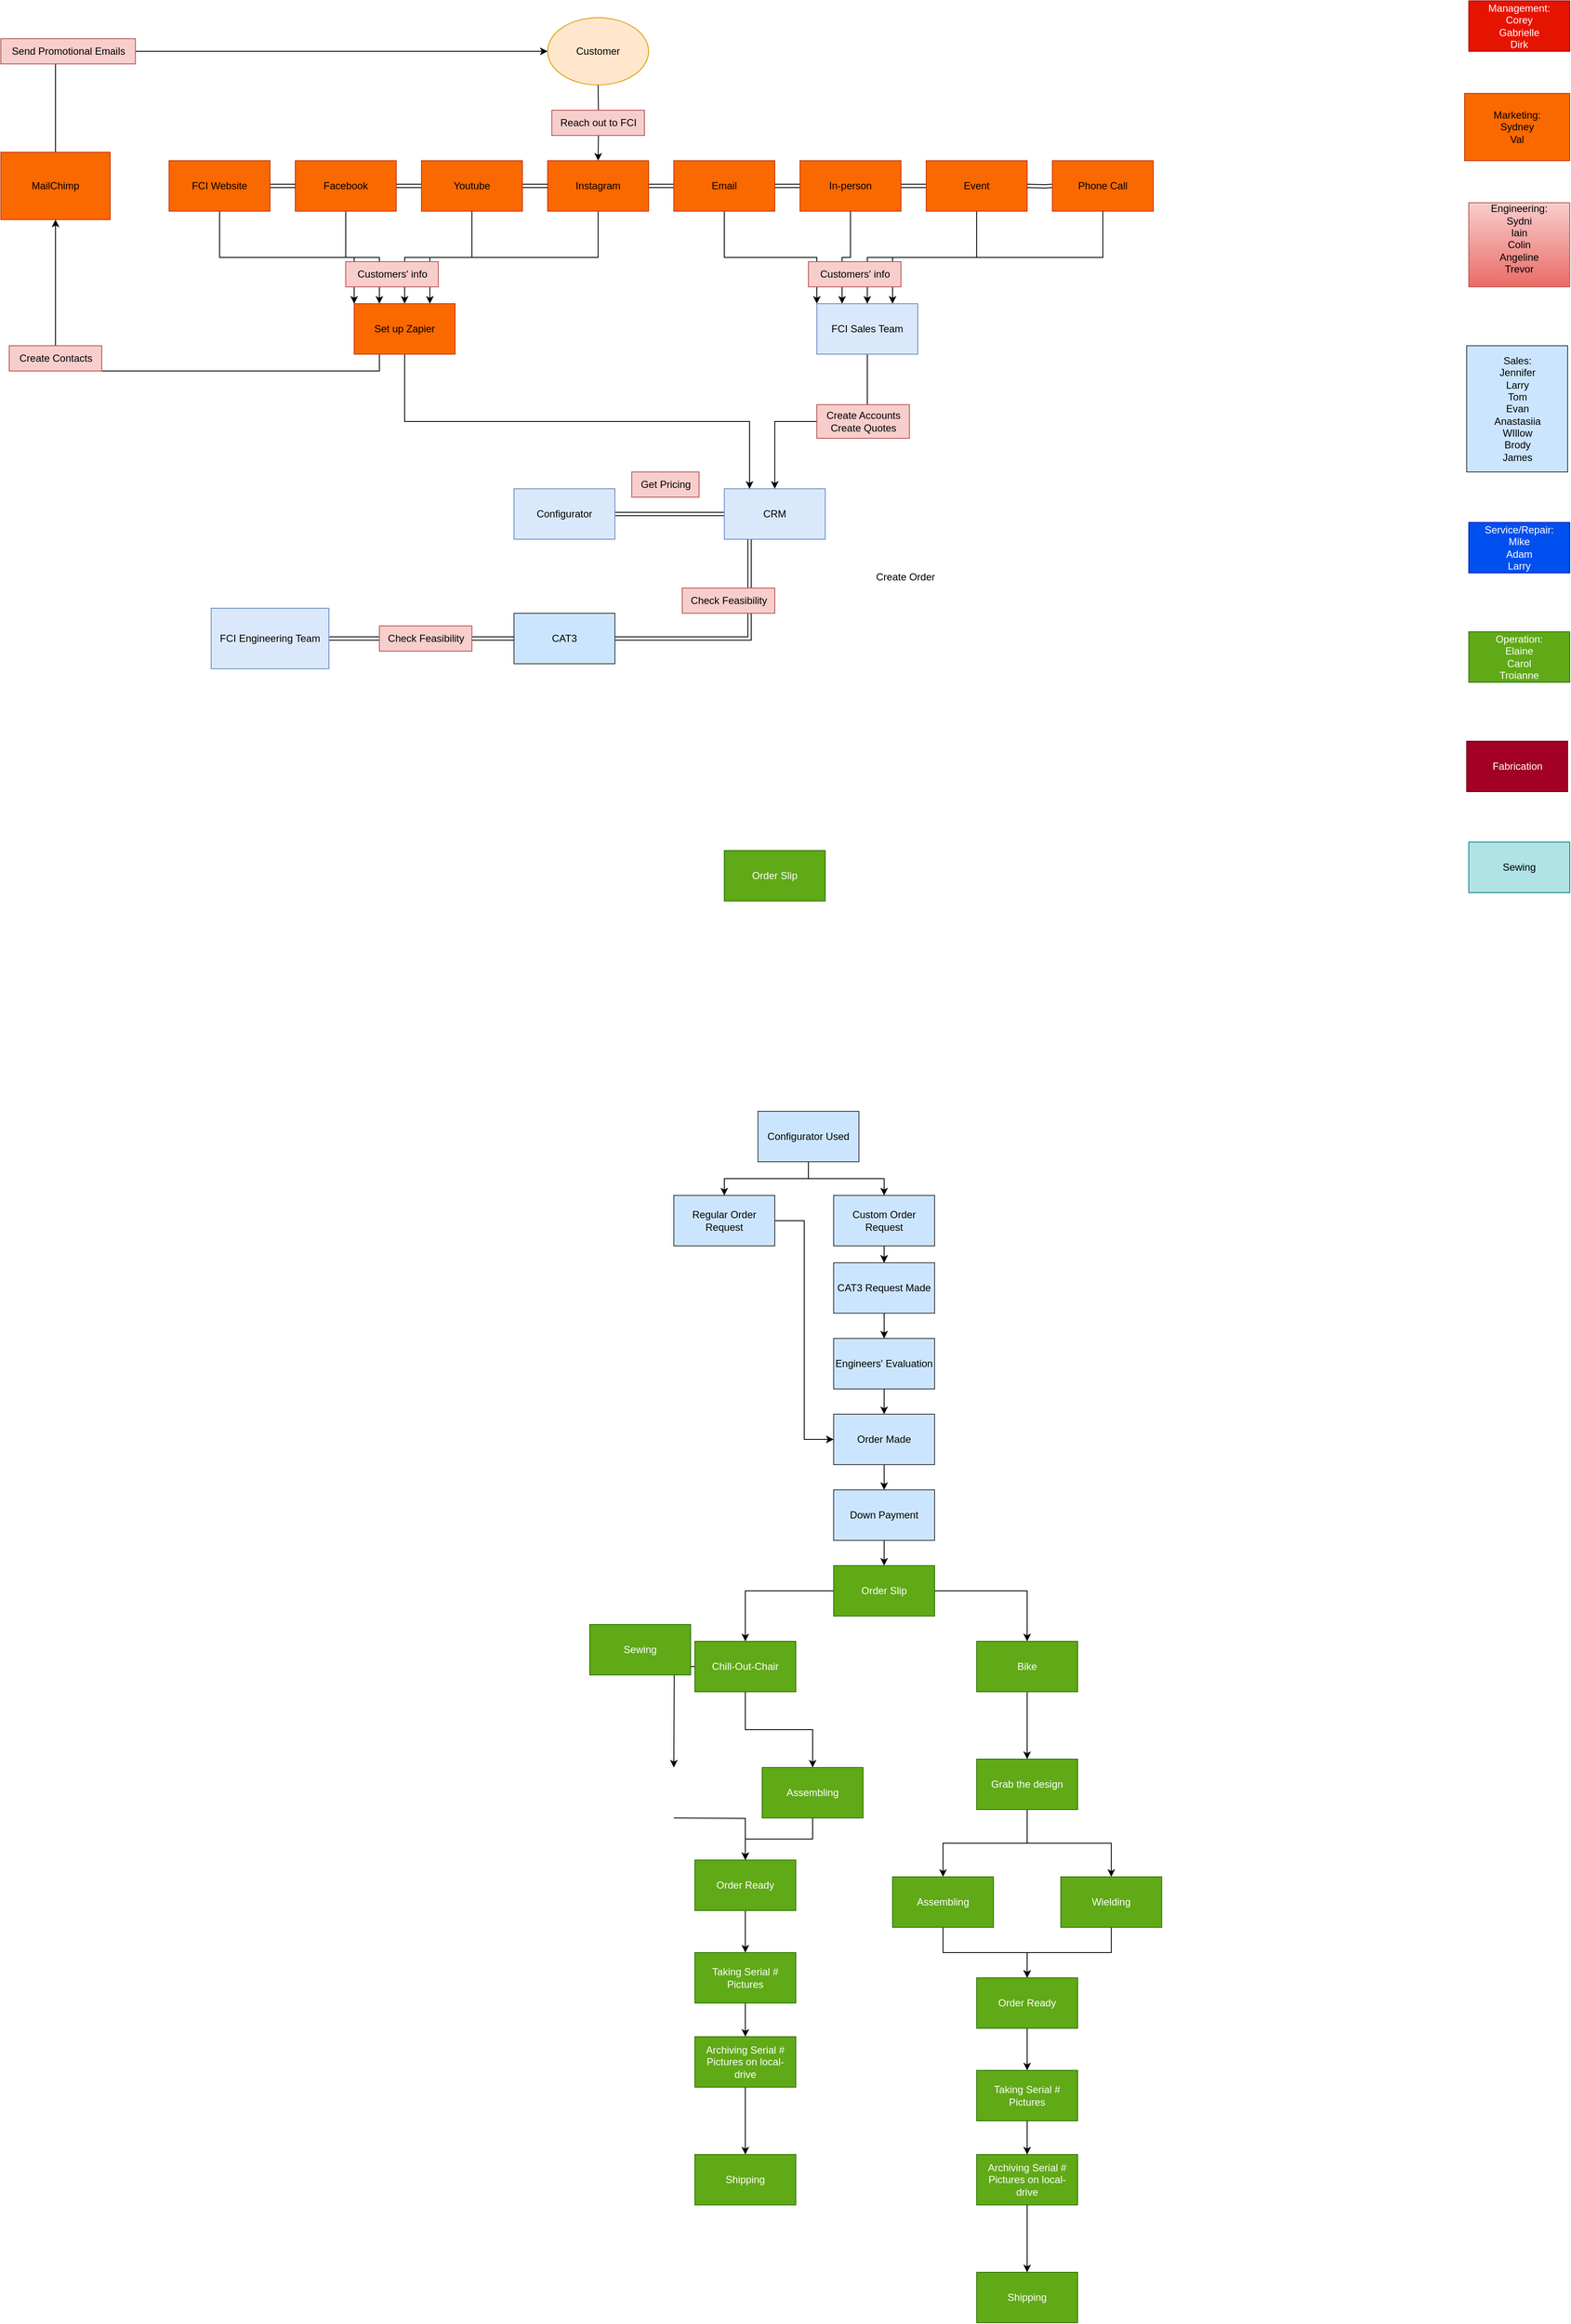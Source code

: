<mxfile version="27.2.0">
  <diagram name="Page-1" id="tJCy387jeLStMwdDVoLm">
    <mxGraphModel dx="2633" dy="2029" grid="1" gridSize="10" guides="1" tooltips="1" connect="1" arrows="1" fold="1" page="1" pageScale="1" pageWidth="850" pageHeight="1100" math="0" shadow="0">
      <root>
        <mxCell id="0" />
        <mxCell id="1" parent="0" />
        <mxCell id="GHYGCPifQh15sZ_tnKLO-13" value="" style="edgeStyle=orthogonalEdgeStyle;rounded=0;orthogonalLoop=1;jettySize=auto;html=1;" parent="1" source="GHYGCPifQh15sZ_tnKLO-2" target="GHYGCPifQh15sZ_tnKLO-12" edge="1">
          <mxGeometry relative="1" as="geometry" />
        </mxCell>
        <mxCell id="GHYGCPifQh15sZ_tnKLO-15" value="" style="edgeStyle=orthogonalEdgeStyle;rounded=0;orthogonalLoop=1;jettySize=auto;html=1;" parent="1" source="GHYGCPifQh15sZ_tnKLO-2" target="GHYGCPifQh15sZ_tnKLO-14" edge="1">
          <mxGeometry relative="1" as="geometry" />
        </mxCell>
        <mxCell id="GHYGCPifQh15sZ_tnKLO-2" value="Configurator Used" style="rounded=0;whiteSpace=wrap;html=1;fillColor=#cce5ff;strokeColor=#36393d;" parent="1" vertex="1">
          <mxGeometry x="370" y="900" width="120" height="60" as="geometry" />
        </mxCell>
        <mxCell id="GHYGCPifQh15sZ_tnKLO-17" value="" style="edgeStyle=orthogonalEdgeStyle;rounded=0;orthogonalLoop=1;jettySize=auto;html=1;" parent="1" source="GHYGCPifQh15sZ_tnKLO-29" target="GHYGCPifQh15sZ_tnKLO-16" edge="1">
          <mxGeometry relative="1" as="geometry" />
        </mxCell>
        <mxCell id="GHYGCPifQh15sZ_tnKLO-12" value="Custom Order Request" style="rounded=0;whiteSpace=wrap;html=1;fillColor=#cce5ff;strokeColor=#36393d;" parent="1" vertex="1">
          <mxGeometry x="460" y="1000" width="120" height="60" as="geometry" />
        </mxCell>
        <mxCell id="GHYGCPifQh15sZ_tnKLO-64" style="edgeStyle=orthogonalEdgeStyle;rounded=0;orthogonalLoop=1;jettySize=auto;html=1;entryX=0;entryY=0.5;entryDx=0;entryDy=0;" parent="1" source="GHYGCPifQh15sZ_tnKLO-14" target="GHYGCPifQh15sZ_tnKLO-20" edge="1">
          <mxGeometry relative="1" as="geometry" />
        </mxCell>
        <mxCell id="GHYGCPifQh15sZ_tnKLO-14" value="Regular Order Request" style="rounded=0;whiteSpace=wrap;html=1;fillColor=#cce5ff;strokeColor=#36393d;" parent="1" vertex="1">
          <mxGeometry x="270" y="1000" width="120" height="60" as="geometry" />
        </mxCell>
        <mxCell id="GHYGCPifQh15sZ_tnKLO-40" value="" style="edgeStyle=orthogonalEdgeStyle;rounded=0;orthogonalLoop=1;jettySize=auto;html=1;" parent="1" source="GHYGCPifQh15sZ_tnKLO-16" target="GHYGCPifQh15sZ_tnKLO-20" edge="1">
          <mxGeometry relative="1" as="geometry" />
        </mxCell>
        <mxCell id="GHYGCPifQh15sZ_tnKLO-16" value="Engineers&#39; Evaluation" style="rounded=0;whiteSpace=wrap;html=1;fillColor=#cce5ff;strokeColor=#36393d;" parent="1" vertex="1">
          <mxGeometry x="460" y="1170" width="120" height="60" as="geometry" />
        </mxCell>
        <mxCell id="GHYGCPifQh15sZ_tnKLO-37" value="" style="edgeStyle=orthogonalEdgeStyle;rounded=0;orthogonalLoop=1;jettySize=auto;html=1;" parent="1" source="GHYGCPifQh15sZ_tnKLO-20" target="GHYGCPifQh15sZ_tnKLO-36" edge="1">
          <mxGeometry relative="1" as="geometry" />
        </mxCell>
        <mxCell id="GHYGCPifQh15sZ_tnKLO-20" value="Order Made" style="rounded=0;whiteSpace=wrap;html=1;fillColor=#cce5ff;strokeColor=#36393d;" parent="1" vertex="1">
          <mxGeometry x="460" y="1260" width="120" height="60" as="geometry" />
        </mxCell>
        <mxCell id="GHYGCPifQh15sZ_tnKLO-30" value="" style="edgeStyle=orthogonalEdgeStyle;rounded=0;orthogonalLoop=1;jettySize=auto;html=1;" parent="1" source="GHYGCPifQh15sZ_tnKLO-12" target="GHYGCPifQh15sZ_tnKLO-29" edge="1">
          <mxGeometry relative="1" as="geometry">
            <mxPoint x="520" y="1060" as="sourcePoint" />
            <mxPoint x="520" y="1280" as="targetPoint" />
          </mxGeometry>
        </mxCell>
        <mxCell id="GHYGCPifQh15sZ_tnKLO-31" value="" style="edgeStyle=orthogonalEdgeStyle;rounded=0;orthogonalLoop=1;jettySize=auto;html=1;" parent="1" source="GHYGCPifQh15sZ_tnKLO-12" target="GHYGCPifQh15sZ_tnKLO-29" edge="1">
          <mxGeometry relative="1" as="geometry">
            <mxPoint x="520" y="1060" as="sourcePoint" />
            <mxPoint x="520" y="1200" as="targetPoint" />
          </mxGeometry>
        </mxCell>
        <mxCell id="GHYGCPifQh15sZ_tnKLO-29" value="CAT3 Request Made" style="rounded=0;whiteSpace=wrap;html=1;fillColor=#cce5ff;strokeColor=#36393d;" parent="1" vertex="1">
          <mxGeometry x="460" y="1080" width="120" height="60" as="geometry" />
        </mxCell>
        <mxCell id="GHYGCPifQh15sZ_tnKLO-66" value="" style="edgeStyle=orthogonalEdgeStyle;rounded=0;orthogonalLoop=1;jettySize=auto;html=1;" parent="1" source="GHYGCPifQh15sZ_tnKLO-36" target="GHYGCPifQh15sZ_tnKLO-65" edge="1">
          <mxGeometry relative="1" as="geometry" />
        </mxCell>
        <mxCell id="GHYGCPifQh15sZ_tnKLO-36" value="Down Payment" style="whiteSpace=wrap;html=1;rounded=0;fillColor=#cce5ff;strokeColor=#36393d;" parent="1" vertex="1">
          <mxGeometry x="460" y="1350" width="120" height="60" as="geometry" />
        </mxCell>
        <mxCell id="GHYGCPifQh15sZ_tnKLO-52" value="" style="edgeStyle=orthogonalEdgeStyle;rounded=0;orthogonalLoop=1;jettySize=auto;html=1;shape=link;" parent="1" source="GHYGCPifQh15sZ_tnKLO-45" target="GHYGCPifQh15sZ_tnKLO-51" edge="1">
          <mxGeometry relative="1" as="geometry" />
        </mxCell>
        <mxCell id="r7g_J46dXL48xL23C749-13" style="edgeStyle=orthogonalEdgeStyle;rounded=0;orthogonalLoop=1;jettySize=auto;html=1;exitX=0.5;exitY=1;exitDx=0;exitDy=0;entryX=0.25;entryY=0;entryDx=0;entryDy=0;" edge="1" parent="1" source="GHYGCPifQh15sZ_tnKLO-45" target="GHYGCPifQh15sZ_tnKLO-62">
          <mxGeometry relative="1" as="geometry" />
        </mxCell>
        <mxCell id="GHYGCPifQh15sZ_tnKLO-45" value="Facebook" style="rounded=0;whiteSpace=wrap;html=1;fillColor=#fa6800;fontColor=#000000;strokeColor=#C73500;" parent="1" vertex="1">
          <mxGeometry x="-180" y="-230" width="120" height="60" as="geometry" />
        </mxCell>
        <mxCell id="GHYGCPifQh15sZ_tnKLO-55" value="" style="edgeStyle=orthogonalEdgeStyle;rounded=0;orthogonalLoop=1;jettySize=auto;html=1;shape=link;" parent="1" source="GHYGCPifQh15sZ_tnKLO-46" target="GHYGCPifQh15sZ_tnKLO-48" edge="1">
          <mxGeometry relative="1" as="geometry" />
        </mxCell>
        <mxCell id="r7g_J46dXL48xL23C749-15" style="edgeStyle=orthogonalEdgeStyle;rounded=0;orthogonalLoop=1;jettySize=auto;html=1;exitX=0.5;exitY=1;exitDx=0;exitDy=0;entryX=0.75;entryY=0;entryDx=0;entryDy=0;" edge="1" parent="1" source="GHYGCPifQh15sZ_tnKLO-46" target="GHYGCPifQh15sZ_tnKLO-62">
          <mxGeometry relative="1" as="geometry" />
        </mxCell>
        <mxCell id="GHYGCPifQh15sZ_tnKLO-46" value="Instagram" style="whiteSpace=wrap;html=1;fillColor=#fa6800;fontColor=#000000;strokeColor=#C73500;" parent="1" vertex="1">
          <mxGeometry x="120" y="-230" width="120" height="60" as="geometry" />
        </mxCell>
        <mxCell id="GHYGCPifQh15sZ_tnKLO-56" value="" style="edgeStyle=orthogonalEdgeStyle;rounded=0;orthogonalLoop=1;jettySize=auto;html=1;shape=link;" parent="1" source="GHYGCPifQh15sZ_tnKLO-48" target="GHYGCPifQh15sZ_tnKLO-49" edge="1">
          <mxGeometry relative="1" as="geometry" />
        </mxCell>
        <mxCell id="r7g_J46dXL48xL23C749-18" style="edgeStyle=orthogonalEdgeStyle;rounded=0;orthogonalLoop=1;jettySize=auto;html=1;exitX=0.5;exitY=1;exitDx=0;exitDy=0;entryX=0;entryY=0;entryDx=0;entryDy=0;" edge="1" parent="1" source="GHYGCPifQh15sZ_tnKLO-48" target="r7g_J46dXL48xL23C749-17">
          <mxGeometry relative="1" as="geometry" />
        </mxCell>
        <mxCell id="GHYGCPifQh15sZ_tnKLO-48" value="Email" style="whiteSpace=wrap;html=1;fillColor=#fa6800;fontColor=#000000;strokeColor=#C73500;" parent="1" vertex="1">
          <mxGeometry x="270" y="-230" width="120" height="60" as="geometry" />
        </mxCell>
        <mxCell id="r7g_J46dXL48xL23C749-5" value="" style="edgeStyle=orthogonalEdgeStyle;rounded=0;orthogonalLoop=1;jettySize=auto;html=1;shape=link;" edge="1" parent="1" source="GHYGCPifQh15sZ_tnKLO-49" target="r7g_J46dXL48xL23C749-4">
          <mxGeometry relative="1" as="geometry" />
        </mxCell>
        <mxCell id="r7g_J46dXL48xL23C749-19" style="edgeStyle=orthogonalEdgeStyle;rounded=0;orthogonalLoop=1;jettySize=auto;html=1;exitX=0.5;exitY=1;exitDx=0;exitDy=0;entryX=0.25;entryY=0;entryDx=0;entryDy=0;" edge="1" parent="1" source="GHYGCPifQh15sZ_tnKLO-49" target="r7g_J46dXL48xL23C749-17">
          <mxGeometry relative="1" as="geometry" />
        </mxCell>
        <mxCell id="GHYGCPifQh15sZ_tnKLO-49" value="In-person" style="rounded=0;whiteSpace=wrap;html=1;fillColor=#fa6800;fontColor=#000000;strokeColor=#C73500;" parent="1" vertex="1">
          <mxGeometry x="420" y="-230" width="120" height="60" as="geometry" />
        </mxCell>
        <mxCell id="GHYGCPifQh15sZ_tnKLO-54" value="" style="edgeStyle=orthogonalEdgeStyle;rounded=0;orthogonalLoop=1;jettySize=auto;html=1;shape=link;" parent="1" source="GHYGCPifQh15sZ_tnKLO-51" target="GHYGCPifQh15sZ_tnKLO-46" edge="1">
          <mxGeometry relative="1" as="geometry" />
        </mxCell>
        <mxCell id="r7g_J46dXL48xL23C749-14" style="edgeStyle=orthogonalEdgeStyle;rounded=0;orthogonalLoop=1;jettySize=auto;html=1;exitX=0.5;exitY=1;exitDx=0;exitDy=0;entryX=0.5;entryY=0;entryDx=0;entryDy=0;" edge="1" parent="1" source="GHYGCPifQh15sZ_tnKLO-51" target="GHYGCPifQh15sZ_tnKLO-62">
          <mxGeometry relative="1" as="geometry" />
        </mxCell>
        <mxCell id="GHYGCPifQh15sZ_tnKLO-51" value="Youtube" style="rounded=0;whiteSpace=wrap;html=1;fillColor=#fa6800;fontColor=#000000;strokeColor=#C73500;" parent="1" vertex="1">
          <mxGeometry x="-30" y="-230" width="120" height="60" as="geometry" />
        </mxCell>
        <mxCell id="GHYGCPifQh15sZ_tnKLO-61" value="" style="edgeStyle=orthogonalEdgeStyle;rounded=0;orthogonalLoop=1;jettySize=auto;html=1;" parent="1" target="GHYGCPifQh15sZ_tnKLO-46" edge="1">
          <mxGeometry relative="1" as="geometry">
            <mxPoint x="180" y="-320" as="sourcePoint" />
          </mxGeometry>
        </mxCell>
        <mxCell id="r7g_J46dXL48xL23C749-27" style="edgeStyle=orthogonalEdgeStyle;rounded=0;orthogonalLoop=1;jettySize=auto;html=1;exitX=0.5;exitY=1;exitDx=0;exitDy=0;entryX=0.25;entryY=0;entryDx=0;entryDy=0;" edge="1" parent="1" source="GHYGCPifQh15sZ_tnKLO-62" target="r7g_J46dXL48xL23C749-23">
          <mxGeometry relative="1" as="geometry" />
        </mxCell>
        <mxCell id="r7g_J46dXL48xL23C749-28" style="edgeStyle=orthogonalEdgeStyle;rounded=0;orthogonalLoop=1;jettySize=auto;html=1;exitX=0.25;exitY=1;exitDx=0;exitDy=0;" edge="1" parent="1" source="GHYGCPifQh15sZ_tnKLO-62" target="r7g_J46dXL48xL23C749-3">
          <mxGeometry relative="1" as="geometry" />
        </mxCell>
        <mxCell id="GHYGCPifQh15sZ_tnKLO-62" value="Set up Zapier" style="whiteSpace=wrap;html=1;fillColor=#fa6800;fontColor=#000000;strokeColor=#C73500;" parent="1" vertex="1">
          <mxGeometry x="-110" y="-60" width="120" height="60" as="geometry" />
        </mxCell>
        <mxCell id="GHYGCPifQh15sZ_tnKLO-68" value="" style="edgeStyle=orthogonalEdgeStyle;rounded=0;orthogonalLoop=1;jettySize=auto;html=1;" parent="1" source="GHYGCPifQh15sZ_tnKLO-65" target="GHYGCPifQh15sZ_tnKLO-67" edge="1">
          <mxGeometry relative="1" as="geometry" />
        </mxCell>
        <mxCell id="GHYGCPifQh15sZ_tnKLO-71" value="" style="edgeStyle=orthogonalEdgeStyle;rounded=0;orthogonalLoop=1;jettySize=auto;html=1;" parent="1" source="GHYGCPifQh15sZ_tnKLO-65" target="GHYGCPifQh15sZ_tnKLO-70" edge="1">
          <mxGeometry relative="1" as="geometry" />
        </mxCell>
        <mxCell id="GHYGCPifQh15sZ_tnKLO-65" value="Order Slip" style="whiteSpace=wrap;html=1;rounded=0;fillColor=#60a917;strokeColor=#2D7600;fontColor=#ffffff;" parent="1" vertex="1">
          <mxGeometry x="460" y="1440" width="120" height="60" as="geometry" />
        </mxCell>
        <mxCell id="GHYGCPifQh15sZ_tnKLO-77" value="" style="edgeStyle=orthogonalEdgeStyle;rounded=0;orthogonalLoop=1;jettySize=auto;html=1;" parent="1" source="GHYGCPifQh15sZ_tnKLO-67" edge="1">
          <mxGeometry relative="1" as="geometry">
            <mxPoint x="270.0" y="1680" as="targetPoint" />
          </mxGeometry>
        </mxCell>
        <mxCell id="GHYGCPifQh15sZ_tnKLO-79" value="" style="edgeStyle=orthogonalEdgeStyle;rounded=0;orthogonalLoop=1;jettySize=auto;html=1;" parent="1" source="GHYGCPifQh15sZ_tnKLO-67" target="GHYGCPifQh15sZ_tnKLO-78" edge="1">
          <mxGeometry relative="1" as="geometry" />
        </mxCell>
        <mxCell id="GHYGCPifQh15sZ_tnKLO-67" value="Chill-Out-Chair" style="whiteSpace=wrap;html=1;rounded=0;fillColor=#60a917;strokeColor=#2D7600;fontColor=#ffffff;" parent="1" vertex="1">
          <mxGeometry x="295" y="1530" width="120" height="60" as="geometry" />
        </mxCell>
        <mxCell id="GHYGCPifQh15sZ_tnKLO-73" value="" style="edgeStyle=orthogonalEdgeStyle;rounded=0;orthogonalLoop=1;jettySize=auto;html=1;" parent="1" source="GHYGCPifQh15sZ_tnKLO-70" target="GHYGCPifQh15sZ_tnKLO-72" edge="1">
          <mxGeometry relative="1" as="geometry" />
        </mxCell>
        <mxCell id="GHYGCPifQh15sZ_tnKLO-70" value="Bike" style="whiteSpace=wrap;html=1;rounded=0;fillColor=#60a917;strokeColor=#2D7600;fontColor=#ffffff;" parent="1" vertex="1">
          <mxGeometry x="630" y="1530" width="120" height="60" as="geometry" />
        </mxCell>
        <mxCell id="GHYGCPifQh15sZ_tnKLO-81" value="" style="edgeStyle=orthogonalEdgeStyle;rounded=0;orthogonalLoop=1;jettySize=auto;html=1;" parent="1" source="GHYGCPifQh15sZ_tnKLO-72" target="GHYGCPifQh15sZ_tnKLO-80" edge="1">
          <mxGeometry relative="1" as="geometry" />
        </mxCell>
        <mxCell id="GHYGCPifQh15sZ_tnKLO-83" value="" style="edgeStyle=orthogonalEdgeStyle;rounded=0;orthogonalLoop=1;jettySize=auto;html=1;" parent="1" source="GHYGCPifQh15sZ_tnKLO-72" target="GHYGCPifQh15sZ_tnKLO-82" edge="1">
          <mxGeometry relative="1" as="geometry" />
        </mxCell>
        <mxCell id="GHYGCPifQh15sZ_tnKLO-72" value="Grab the design" style="whiteSpace=wrap;html=1;fillColor=#60a917;strokeColor=#2D7600;rounded=0;fontColor=#ffffff;" parent="1" vertex="1">
          <mxGeometry x="630" y="1670" width="120" height="60" as="geometry" />
        </mxCell>
        <mxCell id="GHYGCPifQh15sZ_tnKLO-85" value="" style="edgeStyle=orthogonalEdgeStyle;rounded=0;orthogonalLoop=1;jettySize=auto;html=1;" parent="1" target="GHYGCPifQh15sZ_tnKLO-84" edge="1">
          <mxGeometry relative="1" as="geometry">
            <mxPoint x="270.0" y="1740" as="sourcePoint" />
          </mxGeometry>
        </mxCell>
        <mxCell id="GHYGCPifQh15sZ_tnKLO-76" value="Sewing" style="whiteSpace=wrap;html=1;fillColor=#60a917;strokeColor=#2D7600;rounded=0;fontColor=#ffffff;" parent="1" vertex="1">
          <mxGeometry x="170" y="1510" width="120" height="60" as="geometry" />
        </mxCell>
        <mxCell id="GHYGCPifQh15sZ_tnKLO-86" value="" style="edgeStyle=orthogonalEdgeStyle;rounded=0;orthogonalLoop=1;jettySize=auto;html=1;" parent="1" source="GHYGCPifQh15sZ_tnKLO-78" target="GHYGCPifQh15sZ_tnKLO-84" edge="1">
          <mxGeometry relative="1" as="geometry" />
        </mxCell>
        <mxCell id="GHYGCPifQh15sZ_tnKLO-78" value="Assembling" style="whiteSpace=wrap;html=1;rounded=0;fillColor=#60a917;strokeColor=#2D7600;fontColor=#ffffff;" parent="1" vertex="1">
          <mxGeometry x="375" y="1680" width="120" height="60" as="geometry" />
        </mxCell>
        <mxCell id="GHYGCPifQh15sZ_tnKLO-88" value="" style="edgeStyle=orthogonalEdgeStyle;rounded=0;orthogonalLoop=1;jettySize=auto;html=1;" parent="1" source="GHYGCPifQh15sZ_tnKLO-80" target="GHYGCPifQh15sZ_tnKLO-87" edge="1">
          <mxGeometry relative="1" as="geometry" />
        </mxCell>
        <mxCell id="GHYGCPifQh15sZ_tnKLO-80" value="Assembling" style="whiteSpace=wrap;html=1;fillColor=#60a917;strokeColor=#2D7600;fontColor=#ffffff;rounded=0;" parent="1" vertex="1">
          <mxGeometry x="530" y="1810" width="120" height="60" as="geometry" />
        </mxCell>
        <mxCell id="GHYGCPifQh15sZ_tnKLO-89" style="edgeStyle=orthogonalEdgeStyle;rounded=0;orthogonalLoop=1;jettySize=auto;html=1;" parent="1" source="GHYGCPifQh15sZ_tnKLO-82" target="GHYGCPifQh15sZ_tnKLO-87" edge="1">
          <mxGeometry relative="1" as="geometry" />
        </mxCell>
        <mxCell id="GHYGCPifQh15sZ_tnKLO-82" value="Wielding" style="whiteSpace=wrap;html=1;fillColor=#60a917;strokeColor=#2D7600;fontColor=#ffffff;rounded=0;" parent="1" vertex="1">
          <mxGeometry x="730" y="1810" width="120" height="60" as="geometry" />
        </mxCell>
        <mxCell id="GHYGCPifQh15sZ_tnKLO-91" value="" style="edgeStyle=orthogonalEdgeStyle;rounded=0;orthogonalLoop=1;jettySize=auto;html=1;" parent="1" source="GHYGCPifQh15sZ_tnKLO-84" target="GHYGCPifQh15sZ_tnKLO-90" edge="1">
          <mxGeometry relative="1" as="geometry" />
        </mxCell>
        <mxCell id="GHYGCPifQh15sZ_tnKLO-84" value="Order Ready" style="whiteSpace=wrap;html=1;fillColor=#60a917;strokeColor=#2D7600;fontColor=#ffffff;rounded=0;" parent="1" vertex="1">
          <mxGeometry x="295" y="1790" width="120" height="60" as="geometry" />
        </mxCell>
        <mxCell id="GHYGCPifQh15sZ_tnKLO-93" style="edgeStyle=orthogonalEdgeStyle;rounded=0;orthogonalLoop=1;jettySize=auto;html=1;" parent="1" source="GHYGCPifQh15sZ_tnKLO-87" target="GHYGCPifQh15sZ_tnKLO-92" edge="1">
          <mxGeometry relative="1" as="geometry" />
        </mxCell>
        <mxCell id="GHYGCPifQh15sZ_tnKLO-87" value="Order Ready" style="whiteSpace=wrap;html=1;fillColor=#60a917;strokeColor=#2D7600;fontColor=#ffffff;rounded=0;" parent="1" vertex="1">
          <mxGeometry x="630" y="1930" width="120" height="60" as="geometry" />
        </mxCell>
        <mxCell id="GHYGCPifQh15sZ_tnKLO-95" value="" style="edgeStyle=orthogonalEdgeStyle;rounded=0;orthogonalLoop=1;jettySize=auto;html=1;" parent="1" source="GHYGCPifQh15sZ_tnKLO-90" target="GHYGCPifQh15sZ_tnKLO-94" edge="1">
          <mxGeometry relative="1" as="geometry" />
        </mxCell>
        <mxCell id="GHYGCPifQh15sZ_tnKLO-90" value="Taking Serial # Pictures" style="whiteSpace=wrap;html=1;fillColor=#60a917;strokeColor=#2D7600;fontColor=#ffffff;rounded=0;" parent="1" vertex="1">
          <mxGeometry x="295" y="1900" width="120" height="60" as="geometry" />
        </mxCell>
        <mxCell id="GHYGCPifQh15sZ_tnKLO-97" style="edgeStyle=orthogonalEdgeStyle;rounded=0;orthogonalLoop=1;jettySize=auto;html=1;" parent="1" source="GHYGCPifQh15sZ_tnKLO-92" target="GHYGCPifQh15sZ_tnKLO-96" edge="1">
          <mxGeometry relative="1" as="geometry" />
        </mxCell>
        <mxCell id="GHYGCPifQh15sZ_tnKLO-92" value="Taking Serial # Pictures" style="whiteSpace=wrap;html=1;fillColor=#60a917;strokeColor=#2D7600;fontColor=#ffffff;rounded=0;" parent="1" vertex="1">
          <mxGeometry x="630" y="2040" width="120" height="60" as="geometry" />
        </mxCell>
        <mxCell id="gww7dCVyIf61FeBQB5-1-8" value="" style="edgeStyle=orthogonalEdgeStyle;rounded=0;orthogonalLoop=1;jettySize=auto;html=1;" parent="1" source="GHYGCPifQh15sZ_tnKLO-94" target="gww7dCVyIf61FeBQB5-1-7" edge="1">
          <mxGeometry relative="1" as="geometry" />
        </mxCell>
        <mxCell id="GHYGCPifQh15sZ_tnKLO-94" value="Archiving Serial # Pictures on local-drive" style="whiteSpace=wrap;html=1;fillColor=#60a917;strokeColor=#2D7600;fontColor=#ffffff;rounded=0;" parent="1" vertex="1">
          <mxGeometry x="295" y="2000" width="120" height="60" as="geometry" />
        </mxCell>
        <mxCell id="gww7dCVyIf61FeBQB5-1-10" value="" style="edgeStyle=orthogonalEdgeStyle;rounded=0;orthogonalLoop=1;jettySize=auto;html=1;" parent="1" source="GHYGCPifQh15sZ_tnKLO-96" target="gww7dCVyIf61FeBQB5-1-9" edge="1">
          <mxGeometry relative="1" as="geometry" />
        </mxCell>
        <mxCell id="GHYGCPifQh15sZ_tnKLO-96" value="Archiving Serial # Pictures on local-drive" style="whiteSpace=wrap;html=1;fillColor=#60a917;strokeColor=#2D7600;fontColor=#ffffff;rounded=0;" parent="1" vertex="1">
          <mxGeometry x="630" y="2140" width="120" height="60" as="geometry" />
        </mxCell>
        <mxCell id="GHYGCPifQh15sZ_tnKLO-99" value="Marketing:&lt;div&gt;&lt;span style=&quot;background-color: transparent; color: light-dark(rgb(0, 0, 0), rgb(237, 237, 237));&quot;&gt;Sydney&lt;/span&gt;&lt;div&gt;&lt;div&gt;Val&lt;/div&gt;&lt;/div&gt;&lt;/div&gt;" style="text;html=1;align=center;verticalAlign=middle;whiteSpace=wrap;rounded=0;fillColor=#fa6800;fontColor=#000000;strokeColor=#C73500;" parent="1" vertex="1">
          <mxGeometry x="1210" y="-310" width="125" height="80" as="geometry" />
        </mxCell>
        <mxCell id="Xjn30Ic-mJEV0kmaZJ53-1" value="Sales:&lt;div&gt;Jennifer&lt;/div&gt;&lt;div&gt;Larry&lt;/div&gt;&lt;div&gt;Tom&lt;/div&gt;&lt;div&gt;Evan&lt;/div&gt;&lt;div&gt;Anastasiia&lt;/div&gt;&lt;div&gt;WIllow&lt;/div&gt;&lt;div&gt;Brody&lt;/div&gt;&lt;div&gt;James&lt;/div&gt;" style="rounded=0;whiteSpace=wrap;html=1;fillColor=#cce5ff;strokeColor=#36393d;" parent="1" vertex="1">
          <mxGeometry x="1212.5" y="-10" width="120" height="150" as="geometry" />
        </mxCell>
        <mxCell id="Xjn30Ic-mJEV0kmaZJ53-2" value="Operation:&lt;div&gt;Elaine&lt;/div&gt;&lt;div&gt;Carol&lt;/div&gt;&lt;div&gt;Troianne&lt;/div&gt;" style="rounded=0;whiteSpace=wrap;html=1;fillColor=#60a917;strokeColor=#2D7600;fontColor=#ffffff;" parent="1" vertex="1">
          <mxGeometry x="1215" y="330" width="120" height="60" as="geometry" />
        </mxCell>
        <mxCell id="Xjn30Ic-mJEV0kmaZJ53-3" value="Engineering:&lt;div&gt;Sydni&lt;/div&gt;&lt;div&gt;Iain&lt;/div&gt;&lt;div&gt;Colin&lt;/div&gt;&lt;div&gt;Angeline&lt;/div&gt;&lt;div&gt;Trevor&lt;/div&gt;&lt;div&gt;&lt;br&gt;&lt;/div&gt;" style="rounded=0;whiteSpace=wrap;html=1;fillColor=#f8cecc;strokeColor=#b85450;gradientColor=#ea6b66;" parent="1" vertex="1">
          <mxGeometry x="1215" y="-180" width="120" height="100" as="geometry" />
        </mxCell>
        <mxCell id="gww7dCVyIf61FeBQB5-1-2" value="Service/Repair:&lt;div&gt;Mike&lt;br&gt;Adam&lt;/div&gt;&lt;div&gt;Larry&lt;/div&gt;" style="rounded=0;whiteSpace=wrap;html=1;fillColor=#0050ef;strokeColor=#001DBC;fontColor=#ffffff;" parent="1" vertex="1">
          <mxGeometry x="1215" y="200" width="120" height="60" as="geometry" />
        </mxCell>
        <mxCell id="gww7dCVyIf61FeBQB5-1-3" value="Management:&lt;div&gt;Corey&lt;/div&gt;&lt;div&gt;Gabrielle&lt;/div&gt;&lt;div&gt;Dirk&lt;/div&gt;" style="rounded=0;whiteSpace=wrap;html=1;fillColor=#e51400;fontColor=#ffffff;strokeColor=#B20000;" parent="1" vertex="1">
          <mxGeometry x="1215" y="-420" width="120" height="60" as="geometry" />
        </mxCell>
        <mxCell id="gww7dCVyIf61FeBQB5-1-5" value="Fabrication" style="rounded=0;whiteSpace=wrap;html=1;fillColor=#a20025;fontColor=#ffffff;strokeColor=#6F0000;" parent="1" vertex="1">
          <mxGeometry x="1212.5" y="460" width="120" height="60" as="geometry" />
        </mxCell>
        <mxCell id="gww7dCVyIf61FeBQB5-1-6" value="Sewing" style="rounded=0;whiteSpace=wrap;html=1;fillColor=#b0e3e6;strokeColor=#0e8088;" parent="1" vertex="1">
          <mxGeometry x="1215" y="580" width="120" height="60" as="geometry" />
        </mxCell>
        <mxCell id="gww7dCVyIf61FeBQB5-1-7" value="Shipping" style="whiteSpace=wrap;html=1;fillColor=#60a917;strokeColor=#2D7600;fontColor=#ffffff;rounded=0;" parent="1" vertex="1">
          <mxGeometry x="295" y="2140" width="120" height="60" as="geometry" />
        </mxCell>
        <mxCell id="gww7dCVyIf61FeBQB5-1-9" value="Shipping" style="whiteSpace=wrap;html=1;fillColor=#60a917;strokeColor=#2D7600;fontColor=#ffffff;rounded=0;" parent="1" vertex="1">
          <mxGeometry x="630" y="2280" width="120" height="60" as="geometry" />
        </mxCell>
        <mxCell id="r7g_J46dXL48xL23C749-2" value="Customer" style="ellipse;whiteSpace=wrap;html=1;fillColor=#ffe6cc;strokeColor=#d79b00;" vertex="1" parent="1">
          <mxGeometry x="120" y="-400" width="120" height="80" as="geometry" />
        </mxCell>
        <mxCell id="r7g_J46dXL48xL23C749-35" style="edgeStyle=orthogonalEdgeStyle;rounded=0;orthogonalLoop=1;jettySize=auto;html=1;exitX=0.5;exitY=0;exitDx=0;exitDy=0;entryX=0;entryY=0.5;entryDx=0;entryDy=0;" edge="1" parent="1" source="r7g_J46dXL48xL23C749-3" target="r7g_J46dXL48xL23C749-2">
          <mxGeometry relative="1" as="geometry" />
        </mxCell>
        <mxCell id="r7g_J46dXL48xL23C749-3" value="MailChimp" style="rounded=0;whiteSpace=wrap;html=1;fillColor=#fa6800;fontColor=#000000;strokeColor=#C73500;" vertex="1" parent="1">
          <mxGeometry x="-530" y="-240" width="130" height="80" as="geometry" />
        </mxCell>
        <mxCell id="r7g_J46dXL48xL23C749-20" style="edgeStyle=orthogonalEdgeStyle;rounded=0;orthogonalLoop=1;jettySize=auto;html=1;exitX=0.5;exitY=1;exitDx=0;exitDy=0;" edge="1" parent="1" source="r7g_J46dXL48xL23C749-4" target="r7g_J46dXL48xL23C749-17">
          <mxGeometry relative="1" as="geometry" />
        </mxCell>
        <mxCell id="r7g_J46dXL48xL23C749-4" value="Event" style="rounded=0;whiteSpace=wrap;html=1;fillColor=#fa6800;fontColor=#000000;strokeColor=#C73500;" vertex="1" parent="1">
          <mxGeometry x="570" y="-230" width="120" height="60" as="geometry" />
        </mxCell>
        <mxCell id="r7g_J46dXL48xL23C749-6" value="Reach out to FCI" style="text;html=1;align=center;verticalAlign=middle;resizable=0;points=[];autosize=1;strokeColor=#b85450;fillColor=#f8cecc;" vertex="1" parent="1">
          <mxGeometry x="125" y="-290" width="110" height="30" as="geometry" />
        </mxCell>
        <mxCell id="r7g_J46dXL48xL23C749-8" value="" style="edgeStyle=orthogonalEdgeStyle;rounded=0;orthogonalLoop=1;jettySize=auto;html=1;shape=link;" edge="1" parent="1" target="r7g_J46dXL48xL23C749-9">
          <mxGeometry relative="1" as="geometry">
            <mxPoint x="690" y="-200" as="sourcePoint" />
          </mxGeometry>
        </mxCell>
        <mxCell id="r7g_J46dXL48xL23C749-21" style="edgeStyle=orthogonalEdgeStyle;rounded=0;orthogonalLoop=1;jettySize=auto;html=1;exitX=0.5;exitY=1;exitDx=0;exitDy=0;entryX=0.75;entryY=0;entryDx=0;entryDy=0;" edge="1" parent="1" source="r7g_J46dXL48xL23C749-9" target="r7g_J46dXL48xL23C749-17">
          <mxGeometry relative="1" as="geometry" />
        </mxCell>
        <mxCell id="r7g_J46dXL48xL23C749-9" value="Phone Call" style="rounded=0;whiteSpace=wrap;html=1;fillColor=#fa6800;fontColor=#000000;strokeColor=#C73500;" vertex="1" parent="1">
          <mxGeometry x="720" y="-230" width="120" height="60" as="geometry" />
        </mxCell>
        <mxCell id="r7g_J46dXL48xL23C749-10" value="" style="edgeStyle=orthogonalEdgeStyle;rounded=0;orthogonalLoop=1;jettySize=auto;html=1;shape=link;" edge="1" parent="1" source="r7g_J46dXL48xL23C749-11">
          <mxGeometry relative="1" as="geometry">
            <mxPoint x="-180" y="-200" as="targetPoint" />
          </mxGeometry>
        </mxCell>
        <mxCell id="r7g_J46dXL48xL23C749-12" style="edgeStyle=orthogonalEdgeStyle;rounded=0;orthogonalLoop=1;jettySize=auto;html=1;exitX=0.5;exitY=1;exitDx=0;exitDy=0;entryX=0;entryY=0;entryDx=0;entryDy=0;" edge="1" parent="1" source="r7g_J46dXL48xL23C749-11" target="GHYGCPifQh15sZ_tnKLO-62">
          <mxGeometry relative="1" as="geometry" />
        </mxCell>
        <mxCell id="r7g_J46dXL48xL23C749-11" value="FCI Website" style="rounded=0;whiteSpace=wrap;html=1;fillColor=#fa6800;fontColor=#000000;strokeColor=#C73500;" vertex="1" parent="1">
          <mxGeometry x="-330" y="-230" width="120" height="60" as="geometry" />
        </mxCell>
        <mxCell id="r7g_J46dXL48xL23C749-24" style="edgeStyle=orthogonalEdgeStyle;rounded=0;orthogonalLoop=1;jettySize=auto;html=1;" edge="1" parent="1" source="r7g_J46dXL48xL23C749-17" target="r7g_J46dXL48xL23C749-23">
          <mxGeometry relative="1" as="geometry" />
        </mxCell>
        <mxCell id="r7g_J46dXL48xL23C749-17" value="FCI Sales Team" style="rounded=0;whiteSpace=wrap;html=1;fillColor=#dae8fc;strokeColor=#6c8ebf;" vertex="1" parent="1">
          <mxGeometry x="440" y="-60" width="120" height="60" as="geometry" />
        </mxCell>
        <mxCell id="r7g_J46dXL48xL23C749-30" style="edgeStyle=orthogonalEdgeStyle;rounded=0;orthogonalLoop=1;jettySize=auto;html=1;shape=link;" edge="1" parent="1" source="r7g_J46dXL48xL23C749-23" target="r7g_J46dXL48xL23C749-29">
          <mxGeometry relative="1" as="geometry" />
        </mxCell>
        <mxCell id="r7g_J46dXL48xL23C749-48" style="edgeStyle=orthogonalEdgeStyle;rounded=0;orthogonalLoop=1;jettySize=auto;html=1;exitX=0.25;exitY=1;exitDx=0;exitDy=0;entryX=1;entryY=0.5;entryDx=0;entryDy=0;shape=link;" edge="1" parent="1" source="r7g_J46dXL48xL23C749-23" target="r7g_J46dXL48xL23C749-42">
          <mxGeometry relative="1" as="geometry" />
        </mxCell>
        <mxCell id="r7g_J46dXL48xL23C749-23" value="CRM" style="rounded=0;whiteSpace=wrap;html=1;fillColor=#dae8fc;strokeColor=#6c8ebf;" vertex="1" parent="1">
          <mxGeometry x="330" y="160" width="120" height="60" as="geometry" />
        </mxCell>
        <mxCell id="r7g_J46dXL48xL23C749-29" value="Configurator" style="rounded=0;whiteSpace=wrap;html=1;fillColor=#dae8fc;strokeColor=#6c8ebf;" vertex="1" parent="1">
          <mxGeometry x="80" y="160" width="120" height="60" as="geometry" />
        </mxCell>
        <mxCell id="r7g_J46dXL48xL23C749-31" value="Customers&#39; info" style="text;html=1;align=center;verticalAlign=middle;resizable=0;points=[];autosize=1;strokeColor=#b85450;fillColor=#f8cecc;" vertex="1" parent="1">
          <mxGeometry x="-120" y="-110" width="110" height="30" as="geometry" />
        </mxCell>
        <mxCell id="r7g_J46dXL48xL23C749-32" value="Customers&#39; info" style="text;html=1;align=center;verticalAlign=middle;resizable=0;points=[];autosize=1;strokeColor=#b85450;fillColor=#f8cecc;" vertex="1" parent="1">
          <mxGeometry x="430" y="-110" width="110" height="30" as="geometry" />
        </mxCell>
        <mxCell id="r7g_J46dXL48xL23C749-33" value="Create Accounts&lt;div&gt;Create Quotes&lt;/div&gt;" style="text;html=1;align=center;verticalAlign=middle;resizable=0;points=[];autosize=1;strokeColor=#b85450;fillColor=#f8cecc;" vertex="1" parent="1">
          <mxGeometry x="440" y="60" width="110" height="40" as="geometry" />
        </mxCell>
        <mxCell id="r7g_J46dXL48xL23C749-34" value="Create Contacts" style="text;html=1;align=center;verticalAlign=middle;resizable=0;points=[];autosize=1;strokeColor=#b85450;fillColor=#f8cecc;" vertex="1" parent="1">
          <mxGeometry x="-520" y="-10" width="110" height="30" as="geometry" />
        </mxCell>
        <mxCell id="r7g_J46dXL48xL23C749-36" value="Send Promotional Emails" style="text;html=1;align=center;verticalAlign=middle;resizable=0;points=[];autosize=1;strokeColor=#b85450;fillColor=#f8cecc;" vertex="1" parent="1">
          <mxGeometry x="-530" y="-375" width="160" height="30" as="geometry" />
        </mxCell>
        <mxCell id="r7g_J46dXL48xL23C749-37" value="Get Pricing" style="text;html=1;align=center;verticalAlign=middle;resizable=0;points=[];autosize=1;strokeColor=#b85450;fillColor=#f8cecc;" vertex="1" parent="1">
          <mxGeometry x="220" y="140" width="80" height="30" as="geometry" />
        </mxCell>
        <mxCell id="r7g_J46dXL48xL23C749-38" value="Order Slip" style="whiteSpace=wrap;html=1;rounded=0;fillColor=#60a917;strokeColor=#2D7600;fontColor=#ffffff;" vertex="1" parent="1">
          <mxGeometry x="330" y="590" width="120" height="60" as="geometry" />
        </mxCell>
        <mxCell id="r7g_J46dXL48xL23C749-41" value="Create Order" style="text;html=1;align=center;verticalAlign=middle;resizable=0;points=[];autosize=1;strokeColor=none;fillColor=none;" vertex="1" parent="1">
          <mxGeometry x="500" y="250" width="90" height="30" as="geometry" />
        </mxCell>
        <mxCell id="r7g_J46dXL48xL23C749-53" style="edgeStyle=orthogonalEdgeStyle;rounded=0;orthogonalLoop=1;jettySize=auto;html=1;entryX=1;entryY=0.5;entryDx=0;entryDy=0;shape=link;" edge="1" parent="1" source="r7g_J46dXL48xL23C749-54" target="r7g_J46dXL48xL23C749-52">
          <mxGeometry relative="1" as="geometry" />
        </mxCell>
        <mxCell id="r7g_J46dXL48xL23C749-42" value="CAT3" style="rounded=0;whiteSpace=wrap;html=1;fillColor=#cce5ff;strokeColor=#36393d;" vertex="1" parent="1">
          <mxGeometry x="80" y="308" width="120" height="60" as="geometry" />
        </mxCell>
        <mxCell id="r7g_J46dXL48xL23C749-47" value="Check Feasibility" style="text;html=1;align=center;verticalAlign=middle;resizable=0;points=[];autosize=1;strokeColor=#b85450;fillColor=#f8cecc;" vertex="1" parent="1">
          <mxGeometry x="280" y="278" width="110" height="30" as="geometry" />
        </mxCell>
        <mxCell id="r7g_J46dXL48xL23C749-52" value="FCI Engineering Team" style="rounded=0;whiteSpace=wrap;html=1;fillColor=#dae8fc;strokeColor=#6c8ebf;" vertex="1" parent="1">
          <mxGeometry x="-280" y="302" width="140" height="72" as="geometry" />
        </mxCell>
        <mxCell id="r7g_J46dXL48xL23C749-55" value="" style="edgeStyle=orthogonalEdgeStyle;rounded=0;orthogonalLoop=1;jettySize=auto;html=1;entryX=1;entryY=0.5;entryDx=0;entryDy=0;shape=link;" edge="1" parent="1" source="r7g_J46dXL48xL23C749-42" target="r7g_J46dXL48xL23C749-54">
          <mxGeometry relative="1" as="geometry">
            <mxPoint x="80" y="338" as="sourcePoint" />
            <mxPoint x="-140" y="338" as="targetPoint" />
          </mxGeometry>
        </mxCell>
        <mxCell id="r7g_J46dXL48xL23C749-54" value="Check Feasibility" style="text;html=1;align=center;verticalAlign=middle;resizable=0;points=[];autosize=1;strokeColor=#b85450;fillColor=#f8cecc;" vertex="1" parent="1">
          <mxGeometry x="-80" y="323" width="110" height="30" as="geometry" />
        </mxCell>
      </root>
    </mxGraphModel>
  </diagram>
</mxfile>
